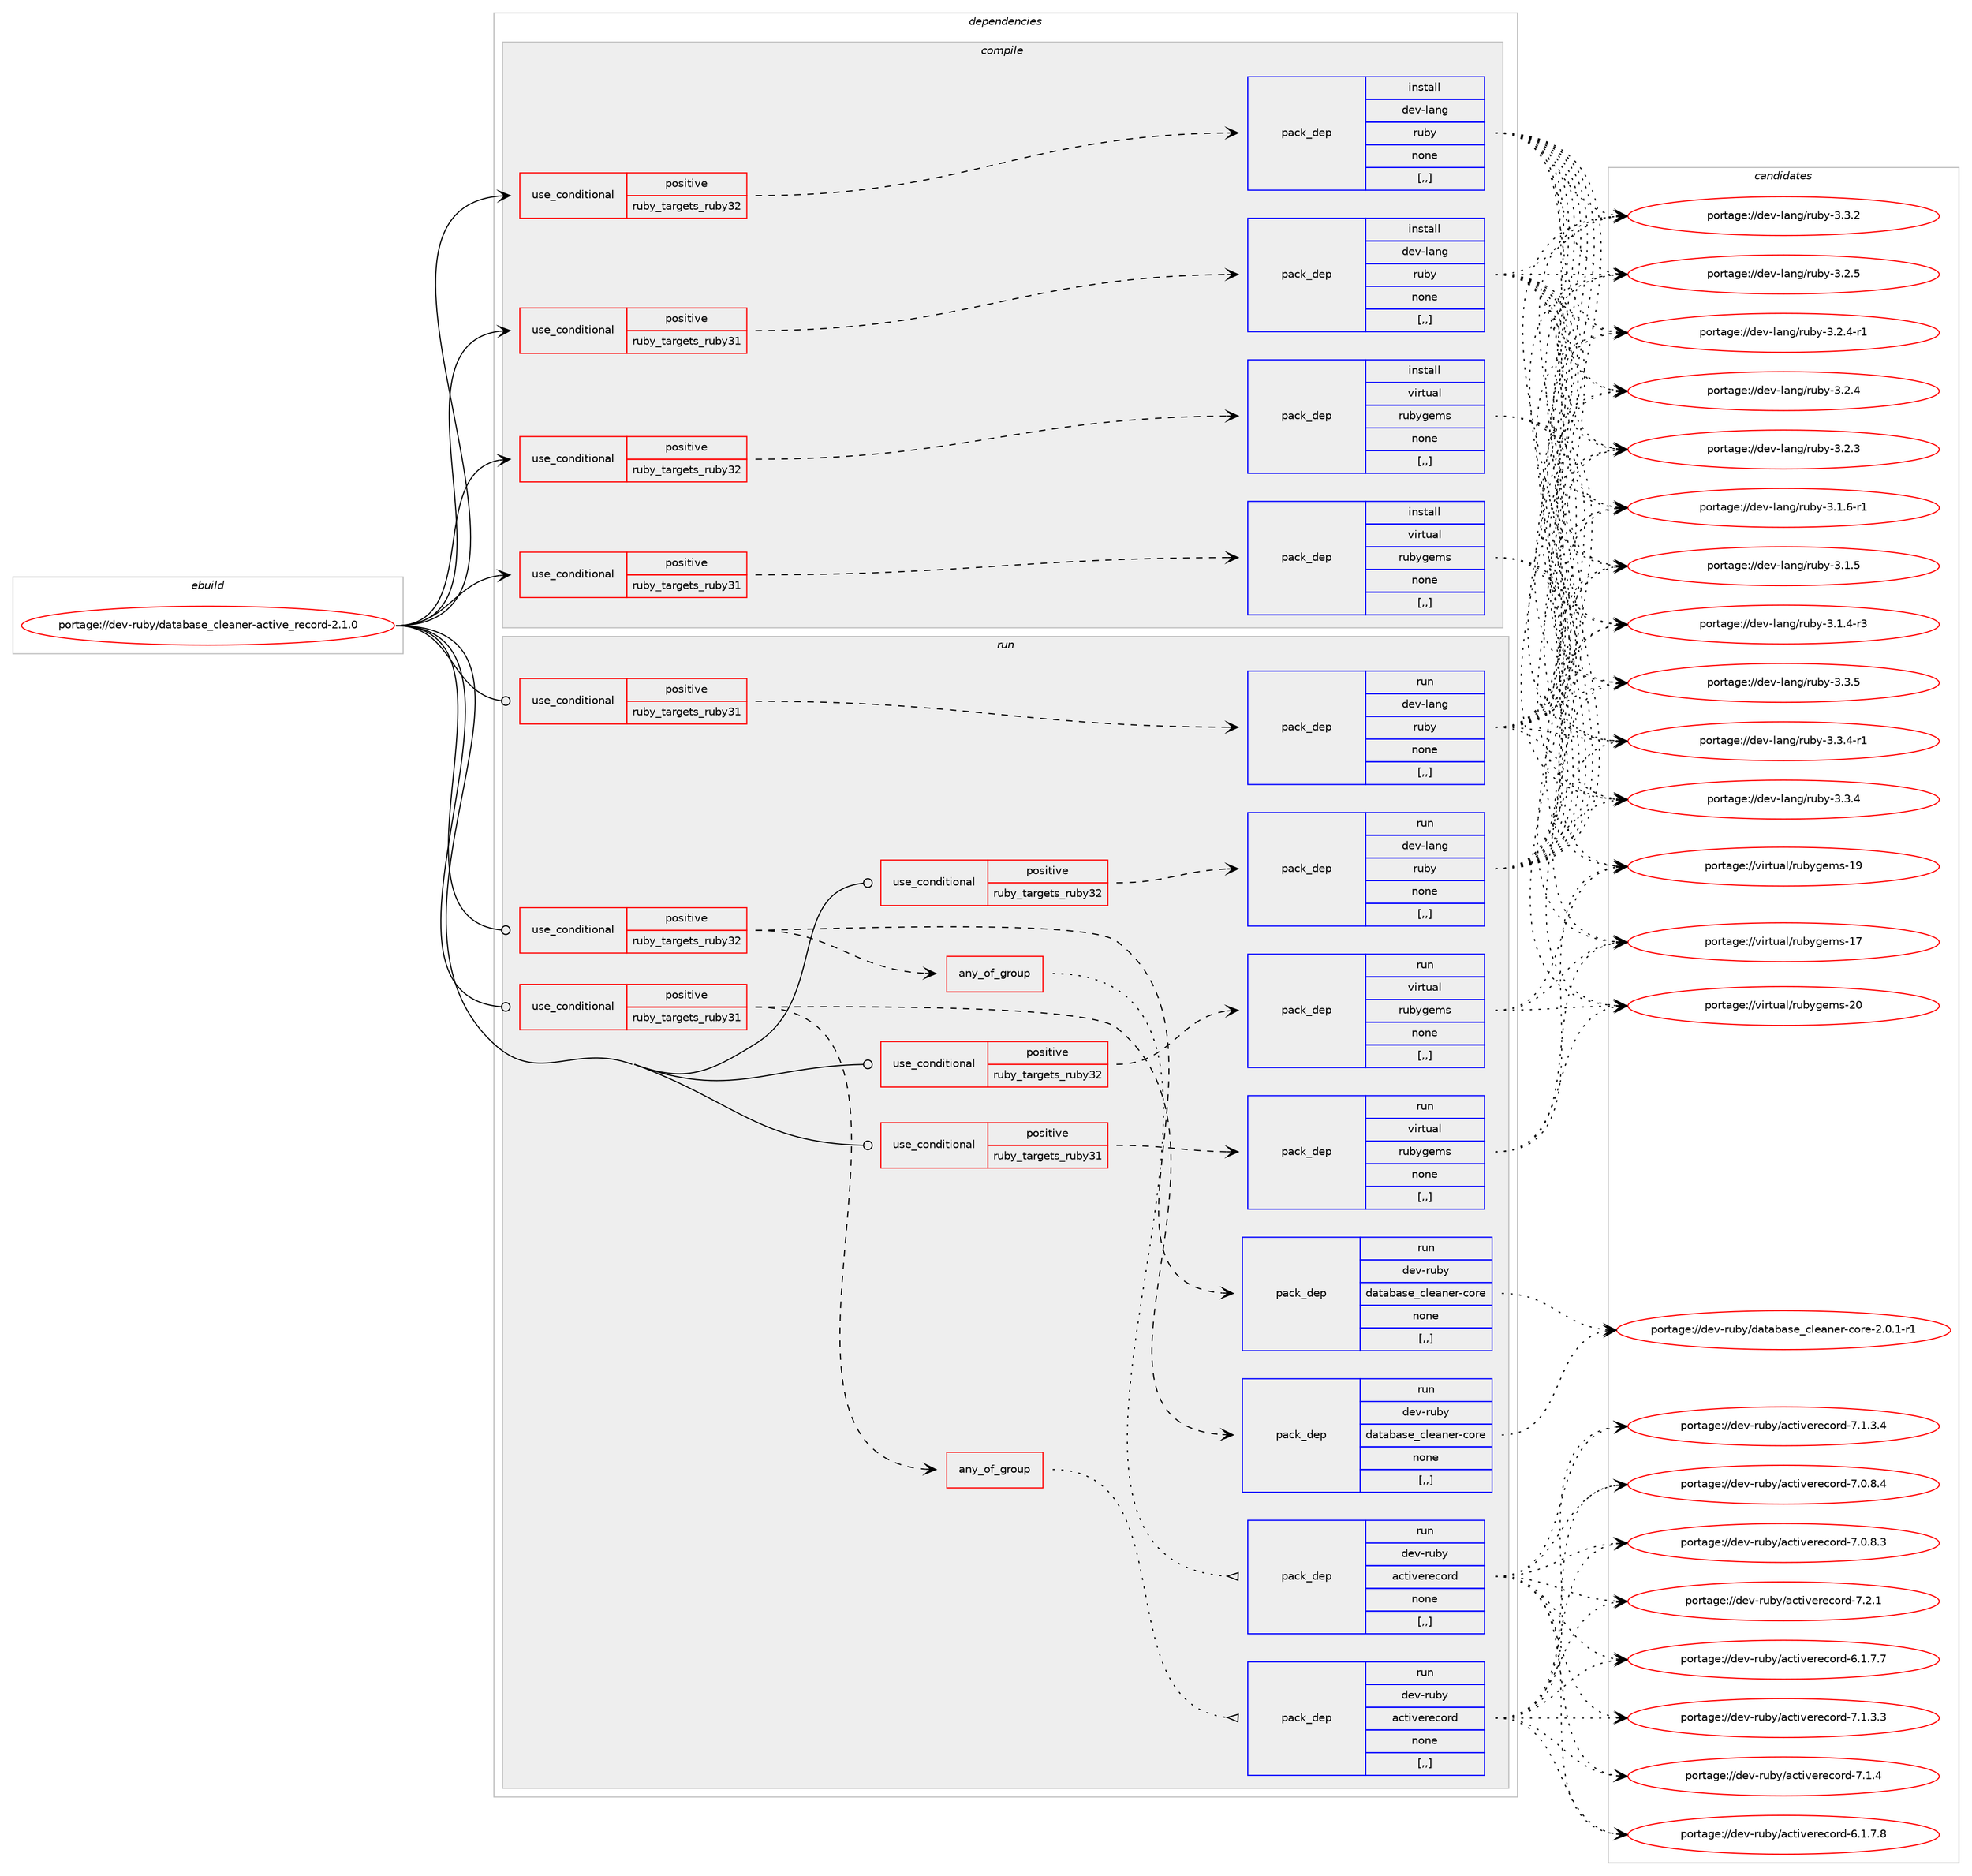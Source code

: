 digraph prolog {

# *************
# Graph options
# *************

newrank=true;
concentrate=true;
compound=true;
graph [rankdir=LR,fontname=Helvetica,fontsize=10,ranksep=1.5];#, ranksep=2.5, nodesep=0.2];
edge  [arrowhead=vee];
node  [fontname=Helvetica,fontsize=10];

# **********
# The ebuild
# **********

subgraph cluster_leftcol {
color=gray;
label=<<i>ebuild</i>>;
id [label="portage://dev-ruby/database_cleaner-active_record-2.1.0", color=red, width=4, href="../dev-ruby/database_cleaner-active_record-2.1.0.svg"];
}

# ****************
# The dependencies
# ****************

subgraph cluster_midcol {
color=gray;
label=<<i>dependencies</i>>;
subgraph cluster_compile {
fillcolor="#eeeeee";
style=filled;
label=<<i>compile</i>>;
subgraph cond177134 {
dependency676369 [label=<<TABLE BORDER="0" CELLBORDER="1" CELLSPACING="0" CELLPADDING="4"><TR><TD ROWSPAN="3" CELLPADDING="10">use_conditional</TD></TR><TR><TD>positive</TD></TR><TR><TD>ruby_targets_ruby31</TD></TR></TABLE>>, shape=none, color=red];
subgraph pack494346 {
dependency676370 [label=<<TABLE BORDER="0" CELLBORDER="1" CELLSPACING="0" CELLPADDING="4" WIDTH="220"><TR><TD ROWSPAN="6" CELLPADDING="30">pack_dep</TD></TR><TR><TD WIDTH="110">install</TD></TR><TR><TD>dev-lang</TD></TR><TR><TD>ruby</TD></TR><TR><TD>none</TD></TR><TR><TD>[,,]</TD></TR></TABLE>>, shape=none, color=blue];
}
dependency676369:e -> dependency676370:w [weight=20,style="dashed",arrowhead="vee"];
}
id:e -> dependency676369:w [weight=20,style="solid",arrowhead="vee"];
subgraph cond177135 {
dependency676371 [label=<<TABLE BORDER="0" CELLBORDER="1" CELLSPACING="0" CELLPADDING="4"><TR><TD ROWSPAN="3" CELLPADDING="10">use_conditional</TD></TR><TR><TD>positive</TD></TR><TR><TD>ruby_targets_ruby31</TD></TR></TABLE>>, shape=none, color=red];
subgraph pack494347 {
dependency676372 [label=<<TABLE BORDER="0" CELLBORDER="1" CELLSPACING="0" CELLPADDING="4" WIDTH="220"><TR><TD ROWSPAN="6" CELLPADDING="30">pack_dep</TD></TR><TR><TD WIDTH="110">install</TD></TR><TR><TD>virtual</TD></TR><TR><TD>rubygems</TD></TR><TR><TD>none</TD></TR><TR><TD>[,,]</TD></TR></TABLE>>, shape=none, color=blue];
}
dependency676371:e -> dependency676372:w [weight=20,style="dashed",arrowhead="vee"];
}
id:e -> dependency676371:w [weight=20,style="solid",arrowhead="vee"];
subgraph cond177136 {
dependency676373 [label=<<TABLE BORDER="0" CELLBORDER="1" CELLSPACING="0" CELLPADDING="4"><TR><TD ROWSPAN="3" CELLPADDING="10">use_conditional</TD></TR><TR><TD>positive</TD></TR><TR><TD>ruby_targets_ruby32</TD></TR></TABLE>>, shape=none, color=red];
subgraph pack494348 {
dependency676374 [label=<<TABLE BORDER="0" CELLBORDER="1" CELLSPACING="0" CELLPADDING="4" WIDTH="220"><TR><TD ROWSPAN="6" CELLPADDING="30">pack_dep</TD></TR><TR><TD WIDTH="110">install</TD></TR><TR><TD>dev-lang</TD></TR><TR><TD>ruby</TD></TR><TR><TD>none</TD></TR><TR><TD>[,,]</TD></TR></TABLE>>, shape=none, color=blue];
}
dependency676373:e -> dependency676374:w [weight=20,style="dashed",arrowhead="vee"];
}
id:e -> dependency676373:w [weight=20,style="solid",arrowhead="vee"];
subgraph cond177137 {
dependency676375 [label=<<TABLE BORDER="0" CELLBORDER="1" CELLSPACING="0" CELLPADDING="4"><TR><TD ROWSPAN="3" CELLPADDING="10">use_conditional</TD></TR><TR><TD>positive</TD></TR><TR><TD>ruby_targets_ruby32</TD></TR></TABLE>>, shape=none, color=red];
subgraph pack494349 {
dependency676376 [label=<<TABLE BORDER="0" CELLBORDER="1" CELLSPACING="0" CELLPADDING="4" WIDTH="220"><TR><TD ROWSPAN="6" CELLPADDING="30">pack_dep</TD></TR><TR><TD WIDTH="110">install</TD></TR><TR><TD>virtual</TD></TR><TR><TD>rubygems</TD></TR><TR><TD>none</TD></TR><TR><TD>[,,]</TD></TR></TABLE>>, shape=none, color=blue];
}
dependency676375:e -> dependency676376:w [weight=20,style="dashed",arrowhead="vee"];
}
id:e -> dependency676375:w [weight=20,style="solid",arrowhead="vee"];
}
subgraph cluster_compileandrun {
fillcolor="#eeeeee";
style=filled;
label=<<i>compile and run</i>>;
}
subgraph cluster_run {
fillcolor="#eeeeee";
style=filled;
label=<<i>run</i>>;
subgraph cond177138 {
dependency676377 [label=<<TABLE BORDER="0" CELLBORDER="1" CELLSPACING="0" CELLPADDING="4"><TR><TD ROWSPAN="3" CELLPADDING="10">use_conditional</TD></TR><TR><TD>positive</TD></TR><TR><TD>ruby_targets_ruby31</TD></TR></TABLE>>, shape=none, color=red];
subgraph any4508 {
dependency676378 [label=<<TABLE BORDER="0" CELLBORDER="1" CELLSPACING="0" CELLPADDING="4"><TR><TD CELLPADDING="10">any_of_group</TD></TR></TABLE>>, shape=none, color=red];subgraph pack494350 {
dependency676379 [label=<<TABLE BORDER="0" CELLBORDER="1" CELLSPACING="0" CELLPADDING="4" WIDTH="220"><TR><TD ROWSPAN="6" CELLPADDING="30">pack_dep</TD></TR><TR><TD WIDTH="110">run</TD></TR><TR><TD>dev-ruby</TD></TR><TR><TD>activerecord</TD></TR><TR><TD>none</TD></TR><TR><TD>[,,]</TD></TR></TABLE>>, shape=none, color=blue];
}
dependency676378:e -> dependency676379:w [weight=20,style="dotted",arrowhead="oinv"];
}
dependency676377:e -> dependency676378:w [weight=20,style="dashed",arrowhead="vee"];
subgraph pack494351 {
dependency676380 [label=<<TABLE BORDER="0" CELLBORDER="1" CELLSPACING="0" CELLPADDING="4" WIDTH="220"><TR><TD ROWSPAN="6" CELLPADDING="30">pack_dep</TD></TR><TR><TD WIDTH="110">run</TD></TR><TR><TD>dev-ruby</TD></TR><TR><TD>database_cleaner-core</TD></TR><TR><TD>none</TD></TR><TR><TD>[,,]</TD></TR></TABLE>>, shape=none, color=blue];
}
dependency676377:e -> dependency676380:w [weight=20,style="dashed",arrowhead="vee"];
}
id:e -> dependency676377:w [weight=20,style="solid",arrowhead="odot"];
subgraph cond177139 {
dependency676381 [label=<<TABLE BORDER="0" CELLBORDER="1" CELLSPACING="0" CELLPADDING="4"><TR><TD ROWSPAN="3" CELLPADDING="10">use_conditional</TD></TR><TR><TD>positive</TD></TR><TR><TD>ruby_targets_ruby31</TD></TR></TABLE>>, shape=none, color=red];
subgraph pack494352 {
dependency676382 [label=<<TABLE BORDER="0" CELLBORDER="1" CELLSPACING="0" CELLPADDING="4" WIDTH="220"><TR><TD ROWSPAN="6" CELLPADDING="30">pack_dep</TD></TR><TR><TD WIDTH="110">run</TD></TR><TR><TD>dev-lang</TD></TR><TR><TD>ruby</TD></TR><TR><TD>none</TD></TR><TR><TD>[,,]</TD></TR></TABLE>>, shape=none, color=blue];
}
dependency676381:e -> dependency676382:w [weight=20,style="dashed",arrowhead="vee"];
}
id:e -> dependency676381:w [weight=20,style="solid",arrowhead="odot"];
subgraph cond177140 {
dependency676383 [label=<<TABLE BORDER="0" CELLBORDER="1" CELLSPACING="0" CELLPADDING="4"><TR><TD ROWSPAN="3" CELLPADDING="10">use_conditional</TD></TR><TR><TD>positive</TD></TR><TR><TD>ruby_targets_ruby31</TD></TR></TABLE>>, shape=none, color=red];
subgraph pack494353 {
dependency676384 [label=<<TABLE BORDER="0" CELLBORDER="1" CELLSPACING="0" CELLPADDING="4" WIDTH="220"><TR><TD ROWSPAN="6" CELLPADDING="30">pack_dep</TD></TR><TR><TD WIDTH="110">run</TD></TR><TR><TD>virtual</TD></TR><TR><TD>rubygems</TD></TR><TR><TD>none</TD></TR><TR><TD>[,,]</TD></TR></TABLE>>, shape=none, color=blue];
}
dependency676383:e -> dependency676384:w [weight=20,style="dashed",arrowhead="vee"];
}
id:e -> dependency676383:w [weight=20,style="solid",arrowhead="odot"];
subgraph cond177141 {
dependency676385 [label=<<TABLE BORDER="0" CELLBORDER="1" CELLSPACING="0" CELLPADDING="4"><TR><TD ROWSPAN="3" CELLPADDING="10">use_conditional</TD></TR><TR><TD>positive</TD></TR><TR><TD>ruby_targets_ruby32</TD></TR></TABLE>>, shape=none, color=red];
subgraph any4509 {
dependency676386 [label=<<TABLE BORDER="0" CELLBORDER="1" CELLSPACING="0" CELLPADDING="4"><TR><TD CELLPADDING="10">any_of_group</TD></TR></TABLE>>, shape=none, color=red];subgraph pack494354 {
dependency676387 [label=<<TABLE BORDER="0" CELLBORDER="1" CELLSPACING="0" CELLPADDING="4" WIDTH="220"><TR><TD ROWSPAN="6" CELLPADDING="30">pack_dep</TD></TR><TR><TD WIDTH="110">run</TD></TR><TR><TD>dev-ruby</TD></TR><TR><TD>activerecord</TD></TR><TR><TD>none</TD></TR><TR><TD>[,,]</TD></TR></TABLE>>, shape=none, color=blue];
}
dependency676386:e -> dependency676387:w [weight=20,style="dotted",arrowhead="oinv"];
}
dependency676385:e -> dependency676386:w [weight=20,style="dashed",arrowhead="vee"];
subgraph pack494355 {
dependency676388 [label=<<TABLE BORDER="0" CELLBORDER="1" CELLSPACING="0" CELLPADDING="4" WIDTH="220"><TR><TD ROWSPAN="6" CELLPADDING="30">pack_dep</TD></TR><TR><TD WIDTH="110">run</TD></TR><TR><TD>dev-ruby</TD></TR><TR><TD>database_cleaner-core</TD></TR><TR><TD>none</TD></TR><TR><TD>[,,]</TD></TR></TABLE>>, shape=none, color=blue];
}
dependency676385:e -> dependency676388:w [weight=20,style="dashed",arrowhead="vee"];
}
id:e -> dependency676385:w [weight=20,style="solid",arrowhead="odot"];
subgraph cond177142 {
dependency676389 [label=<<TABLE BORDER="0" CELLBORDER="1" CELLSPACING="0" CELLPADDING="4"><TR><TD ROWSPAN="3" CELLPADDING="10">use_conditional</TD></TR><TR><TD>positive</TD></TR><TR><TD>ruby_targets_ruby32</TD></TR></TABLE>>, shape=none, color=red];
subgraph pack494356 {
dependency676390 [label=<<TABLE BORDER="0" CELLBORDER="1" CELLSPACING="0" CELLPADDING="4" WIDTH="220"><TR><TD ROWSPAN="6" CELLPADDING="30">pack_dep</TD></TR><TR><TD WIDTH="110">run</TD></TR><TR><TD>dev-lang</TD></TR><TR><TD>ruby</TD></TR><TR><TD>none</TD></TR><TR><TD>[,,]</TD></TR></TABLE>>, shape=none, color=blue];
}
dependency676389:e -> dependency676390:w [weight=20,style="dashed",arrowhead="vee"];
}
id:e -> dependency676389:w [weight=20,style="solid",arrowhead="odot"];
subgraph cond177143 {
dependency676391 [label=<<TABLE BORDER="0" CELLBORDER="1" CELLSPACING="0" CELLPADDING="4"><TR><TD ROWSPAN="3" CELLPADDING="10">use_conditional</TD></TR><TR><TD>positive</TD></TR><TR><TD>ruby_targets_ruby32</TD></TR></TABLE>>, shape=none, color=red];
subgraph pack494357 {
dependency676392 [label=<<TABLE BORDER="0" CELLBORDER="1" CELLSPACING="0" CELLPADDING="4" WIDTH="220"><TR><TD ROWSPAN="6" CELLPADDING="30">pack_dep</TD></TR><TR><TD WIDTH="110">run</TD></TR><TR><TD>virtual</TD></TR><TR><TD>rubygems</TD></TR><TR><TD>none</TD></TR><TR><TD>[,,]</TD></TR></TABLE>>, shape=none, color=blue];
}
dependency676391:e -> dependency676392:w [weight=20,style="dashed",arrowhead="vee"];
}
id:e -> dependency676391:w [weight=20,style="solid",arrowhead="odot"];
}
}

# **************
# The candidates
# **************

subgraph cluster_choices {
rank=same;
color=gray;
label=<<i>candidates</i>>;

subgraph choice494346 {
color=black;
nodesep=1;
choice10010111845108971101034711411798121455146514653 [label="portage://dev-lang/ruby-3.3.5", color=red, width=4,href="../dev-lang/ruby-3.3.5.svg"];
choice100101118451089711010347114117981214551465146524511449 [label="portage://dev-lang/ruby-3.3.4-r1", color=red, width=4,href="../dev-lang/ruby-3.3.4-r1.svg"];
choice10010111845108971101034711411798121455146514652 [label="portage://dev-lang/ruby-3.3.4", color=red, width=4,href="../dev-lang/ruby-3.3.4.svg"];
choice10010111845108971101034711411798121455146514650 [label="portage://dev-lang/ruby-3.3.2", color=red, width=4,href="../dev-lang/ruby-3.3.2.svg"];
choice10010111845108971101034711411798121455146504653 [label="portage://dev-lang/ruby-3.2.5", color=red, width=4,href="../dev-lang/ruby-3.2.5.svg"];
choice100101118451089711010347114117981214551465046524511449 [label="portage://dev-lang/ruby-3.2.4-r1", color=red, width=4,href="../dev-lang/ruby-3.2.4-r1.svg"];
choice10010111845108971101034711411798121455146504652 [label="portage://dev-lang/ruby-3.2.4", color=red, width=4,href="../dev-lang/ruby-3.2.4.svg"];
choice10010111845108971101034711411798121455146504651 [label="portage://dev-lang/ruby-3.2.3", color=red, width=4,href="../dev-lang/ruby-3.2.3.svg"];
choice100101118451089711010347114117981214551464946544511449 [label="portage://dev-lang/ruby-3.1.6-r1", color=red, width=4,href="../dev-lang/ruby-3.1.6-r1.svg"];
choice10010111845108971101034711411798121455146494653 [label="portage://dev-lang/ruby-3.1.5", color=red, width=4,href="../dev-lang/ruby-3.1.5.svg"];
choice100101118451089711010347114117981214551464946524511451 [label="portage://dev-lang/ruby-3.1.4-r3", color=red, width=4,href="../dev-lang/ruby-3.1.4-r3.svg"];
dependency676370:e -> choice10010111845108971101034711411798121455146514653:w [style=dotted,weight="100"];
dependency676370:e -> choice100101118451089711010347114117981214551465146524511449:w [style=dotted,weight="100"];
dependency676370:e -> choice10010111845108971101034711411798121455146514652:w [style=dotted,weight="100"];
dependency676370:e -> choice10010111845108971101034711411798121455146514650:w [style=dotted,weight="100"];
dependency676370:e -> choice10010111845108971101034711411798121455146504653:w [style=dotted,weight="100"];
dependency676370:e -> choice100101118451089711010347114117981214551465046524511449:w [style=dotted,weight="100"];
dependency676370:e -> choice10010111845108971101034711411798121455146504652:w [style=dotted,weight="100"];
dependency676370:e -> choice10010111845108971101034711411798121455146504651:w [style=dotted,weight="100"];
dependency676370:e -> choice100101118451089711010347114117981214551464946544511449:w [style=dotted,weight="100"];
dependency676370:e -> choice10010111845108971101034711411798121455146494653:w [style=dotted,weight="100"];
dependency676370:e -> choice100101118451089711010347114117981214551464946524511451:w [style=dotted,weight="100"];
}
subgraph choice494347 {
color=black;
nodesep=1;
choice118105114116117971084711411798121103101109115455048 [label="portage://virtual/rubygems-20", color=red, width=4,href="../virtual/rubygems-20.svg"];
choice118105114116117971084711411798121103101109115454957 [label="portage://virtual/rubygems-19", color=red, width=4,href="../virtual/rubygems-19.svg"];
choice118105114116117971084711411798121103101109115454955 [label="portage://virtual/rubygems-17", color=red, width=4,href="../virtual/rubygems-17.svg"];
dependency676372:e -> choice118105114116117971084711411798121103101109115455048:w [style=dotted,weight="100"];
dependency676372:e -> choice118105114116117971084711411798121103101109115454957:w [style=dotted,weight="100"];
dependency676372:e -> choice118105114116117971084711411798121103101109115454955:w [style=dotted,weight="100"];
}
subgraph choice494348 {
color=black;
nodesep=1;
choice10010111845108971101034711411798121455146514653 [label="portage://dev-lang/ruby-3.3.5", color=red, width=4,href="../dev-lang/ruby-3.3.5.svg"];
choice100101118451089711010347114117981214551465146524511449 [label="portage://dev-lang/ruby-3.3.4-r1", color=red, width=4,href="../dev-lang/ruby-3.3.4-r1.svg"];
choice10010111845108971101034711411798121455146514652 [label="portage://dev-lang/ruby-3.3.4", color=red, width=4,href="../dev-lang/ruby-3.3.4.svg"];
choice10010111845108971101034711411798121455146514650 [label="portage://dev-lang/ruby-3.3.2", color=red, width=4,href="../dev-lang/ruby-3.3.2.svg"];
choice10010111845108971101034711411798121455146504653 [label="portage://dev-lang/ruby-3.2.5", color=red, width=4,href="../dev-lang/ruby-3.2.5.svg"];
choice100101118451089711010347114117981214551465046524511449 [label="portage://dev-lang/ruby-3.2.4-r1", color=red, width=4,href="../dev-lang/ruby-3.2.4-r1.svg"];
choice10010111845108971101034711411798121455146504652 [label="portage://dev-lang/ruby-3.2.4", color=red, width=4,href="../dev-lang/ruby-3.2.4.svg"];
choice10010111845108971101034711411798121455146504651 [label="portage://dev-lang/ruby-3.2.3", color=red, width=4,href="../dev-lang/ruby-3.2.3.svg"];
choice100101118451089711010347114117981214551464946544511449 [label="portage://dev-lang/ruby-3.1.6-r1", color=red, width=4,href="../dev-lang/ruby-3.1.6-r1.svg"];
choice10010111845108971101034711411798121455146494653 [label="portage://dev-lang/ruby-3.1.5", color=red, width=4,href="../dev-lang/ruby-3.1.5.svg"];
choice100101118451089711010347114117981214551464946524511451 [label="portage://dev-lang/ruby-3.1.4-r3", color=red, width=4,href="../dev-lang/ruby-3.1.4-r3.svg"];
dependency676374:e -> choice10010111845108971101034711411798121455146514653:w [style=dotted,weight="100"];
dependency676374:e -> choice100101118451089711010347114117981214551465146524511449:w [style=dotted,weight="100"];
dependency676374:e -> choice10010111845108971101034711411798121455146514652:w [style=dotted,weight="100"];
dependency676374:e -> choice10010111845108971101034711411798121455146514650:w [style=dotted,weight="100"];
dependency676374:e -> choice10010111845108971101034711411798121455146504653:w [style=dotted,weight="100"];
dependency676374:e -> choice100101118451089711010347114117981214551465046524511449:w [style=dotted,weight="100"];
dependency676374:e -> choice10010111845108971101034711411798121455146504652:w [style=dotted,weight="100"];
dependency676374:e -> choice10010111845108971101034711411798121455146504651:w [style=dotted,weight="100"];
dependency676374:e -> choice100101118451089711010347114117981214551464946544511449:w [style=dotted,weight="100"];
dependency676374:e -> choice10010111845108971101034711411798121455146494653:w [style=dotted,weight="100"];
dependency676374:e -> choice100101118451089711010347114117981214551464946524511451:w [style=dotted,weight="100"];
}
subgraph choice494349 {
color=black;
nodesep=1;
choice118105114116117971084711411798121103101109115455048 [label="portage://virtual/rubygems-20", color=red, width=4,href="../virtual/rubygems-20.svg"];
choice118105114116117971084711411798121103101109115454957 [label="portage://virtual/rubygems-19", color=red, width=4,href="../virtual/rubygems-19.svg"];
choice118105114116117971084711411798121103101109115454955 [label="portage://virtual/rubygems-17", color=red, width=4,href="../virtual/rubygems-17.svg"];
dependency676376:e -> choice118105114116117971084711411798121103101109115455048:w [style=dotted,weight="100"];
dependency676376:e -> choice118105114116117971084711411798121103101109115454957:w [style=dotted,weight="100"];
dependency676376:e -> choice118105114116117971084711411798121103101109115454955:w [style=dotted,weight="100"];
}
subgraph choice494350 {
color=black;
nodesep=1;
choice100101118451141179812147979911610511810111410199111114100455546504649 [label="portage://dev-ruby/activerecord-7.2.1", color=red, width=4,href="../dev-ruby/activerecord-7.2.1.svg"];
choice100101118451141179812147979911610511810111410199111114100455546494652 [label="portage://dev-ruby/activerecord-7.1.4", color=red, width=4,href="../dev-ruby/activerecord-7.1.4.svg"];
choice1001011184511411798121479799116105118101114101991111141004555464946514652 [label="portage://dev-ruby/activerecord-7.1.3.4", color=red, width=4,href="../dev-ruby/activerecord-7.1.3.4.svg"];
choice1001011184511411798121479799116105118101114101991111141004555464946514651 [label="portage://dev-ruby/activerecord-7.1.3.3", color=red, width=4,href="../dev-ruby/activerecord-7.1.3.3.svg"];
choice1001011184511411798121479799116105118101114101991111141004555464846564652 [label="portage://dev-ruby/activerecord-7.0.8.4", color=red, width=4,href="../dev-ruby/activerecord-7.0.8.4.svg"];
choice1001011184511411798121479799116105118101114101991111141004555464846564651 [label="portage://dev-ruby/activerecord-7.0.8.3", color=red, width=4,href="../dev-ruby/activerecord-7.0.8.3.svg"];
choice1001011184511411798121479799116105118101114101991111141004554464946554656 [label="portage://dev-ruby/activerecord-6.1.7.8", color=red, width=4,href="../dev-ruby/activerecord-6.1.7.8.svg"];
choice1001011184511411798121479799116105118101114101991111141004554464946554655 [label="portage://dev-ruby/activerecord-6.1.7.7", color=red, width=4,href="../dev-ruby/activerecord-6.1.7.7.svg"];
dependency676379:e -> choice100101118451141179812147979911610511810111410199111114100455546504649:w [style=dotted,weight="100"];
dependency676379:e -> choice100101118451141179812147979911610511810111410199111114100455546494652:w [style=dotted,weight="100"];
dependency676379:e -> choice1001011184511411798121479799116105118101114101991111141004555464946514652:w [style=dotted,weight="100"];
dependency676379:e -> choice1001011184511411798121479799116105118101114101991111141004555464946514651:w [style=dotted,weight="100"];
dependency676379:e -> choice1001011184511411798121479799116105118101114101991111141004555464846564652:w [style=dotted,weight="100"];
dependency676379:e -> choice1001011184511411798121479799116105118101114101991111141004555464846564651:w [style=dotted,weight="100"];
dependency676379:e -> choice1001011184511411798121479799116105118101114101991111141004554464946554656:w [style=dotted,weight="100"];
dependency676379:e -> choice1001011184511411798121479799116105118101114101991111141004554464946554655:w [style=dotted,weight="100"];
}
subgraph choice494351 {
color=black;
nodesep=1;
choice1001011184511411798121471009711697989711510195991081019711010111445991111141014550464846494511449 [label="portage://dev-ruby/database_cleaner-core-2.0.1-r1", color=red, width=4,href="../dev-ruby/database_cleaner-core-2.0.1-r1.svg"];
dependency676380:e -> choice1001011184511411798121471009711697989711510195991081019711010111445991111141014550464846494511449:w [style=dotted,weight="100"];
}
subgraph choice494352 {
color=black;
nodesep=1;
choice10010111845108971101034711411798121455146514653 [label="portage://dev-lang/ruby-3.3.5", color=red, width=4,href="../dev-lang/ruby-3.3.5.svg"];
choice100101118451089711010347114117981214551465146524511449 [label="portage://dev-lang/ruby-3.3.4-r1", color=red, width=4,href="../dev-lang/ruby-3.3.4-r1.svg"];
choice10010111845108971101034711411798121455146514652 [label="portage://dev-lang/ruby-3.3.4", color=red, width=4,href="../dev-lang/ruby-3.3.4.svg"];
choice10010111845108971101034711411798121455146514650 [label="portage://dev-lang/ruby-3.3.2", color=red, width=4,href="../dev-lang/ruby-3.3.2.svg"];
choice10010111845108971101034711411798121455146504653 [label="portage://dev-lang/ruby-3.2.5", color=red, width=4,href="../dev-lang/ruby-3.2.5.svg"];
choice100101118451089711010347114117981214551465046524511449 [label="portage://dev-lang/ruby-3.2.4-r1", color=red, width=4,href="../dev-lang/ruby-3.2.4-r1.svg"];
choice10010111845108971101034711411798121455146504652 [label="portage://dev-lang/ruby-3.2.4", color=red, width=4,href="../dev-lang/ruby-3.2.4.svg"];
choice10010111845108971101034711411798121455146504651 [label="portage://dev-lang/ruby-3.2.3", color=red, width=4,href="../dev-lang/ruby-3.2.3.svg"];
choice100101118451089711010347114117981214551464946544511449 [label="portage://dev-lang/ruby-3.1.6-r1", color=red, width=4,href="../dev-lang/ruby-3.1.6-r1.svg"];
choice10010111845108971101034711411798121455146494653 [label="portage://dev-lang/ruby-3.1.5", color=red, width=4,href="../dev-lang/ruby-3.1.5.svg"];
choice100101118451089711010347114117981214551464946524511451 [label="portage://dev-lang/ruby-3.1.4-r3", color=red, width=4,href="../dev-lang/ruby-3.1.4-r3.svg"];
dependency676382:e -> choice10010111845108971101034711411798121455146514653:w [style=dotted,weight="100"];
dependency676382:e -> choice100101118451089711010347114117981214551465146524511449:w [style=dotted,weight="100"];
dependency676382:e -> choice10010111845108971101034711411798121455146514652:w [style=dotted,weight="100"];
dependency676382:e -> choice10010111845108971101034711411798121455146514650:w [style=dotted,weight="100"];
dependency676382:e -> choice10010111845108971101034711411798121455146504653:w [style=dotted,weight="100"];
dependency676382:e -> choice100101118451089711010347114117981214551465046524511449:w [style=dotted,weight="100"];
dependency676382:e -> choice10010111845108971101034711411798121455146504652:w [style=dotted,weight="100"];
dependency676382:e -> choice10010111845108971101034711411798121455146504651:w [style=dotted,weight="100"];
dependency676382:e -> choice100101118451089711010347114117981214551464946544511449:w [style=dotted,weight="100"];
dependency676382:e -> choice10010111845108971101034711411798121455146494653:w [style=dotted,weight="100"];
dependency676382:e -> choice100101118451089711010347114117981214551464946524511451:w [style=dotted,weight="100"];
}
subgraph choice494353 {
color=black;
nodesep=1;
choice118105114116117971084711411798121103101109115455048 [label="portage://virtual/rubygems-20", color=red, width=4,href="../virtual/rubygems-20.svg"];
choice118105114116117971084711411798121103101109115454957 [label="portage://virtual/rubygems-19", color=red, width=4,href="../virtual/rubygems-19.svg"];
choice118105114116117971084711411798121103101109115454955 [label="portage://virtual/rubygems-17", color=red, width=4,href="../virtual/rubygems-17.svg"];
dependency676384:e -> choice118105114116117971084711411798121103101109115455048:w [style=dotted,weight="100"];
dependency676384:e -> choice118105114116117971084711411798121103101109115454957:w [style=dotted,weight="100"];
dependency676384:e -> choice118105114116117971084711411798121103101109115454955:w [style=dotted,weight="100"];
}
subgraph choice494354 {
color=black;
nodesep=1;
choice100101118451141179812147979911610511810111410199111114100455546504649 [label="portage://dev-ruby/activerecord-7.2.1", color=red, width=4,href="../dev-ruby/activerecord-7.2.1.svg"];
choice100101118451141179812147979911610511810111410199111114100455546494652 [label="portage://dev-ruby/activerecord-7.1.4", color=red, width=4,href="../dev-ruby/activerecord-7.1.4.svg"];
choice1001011184511411798121479799116105118101114101991111141004555464946514652 [label="portage://dev-ruby/activerecord-7.1.3.4", color=red, width=4,href="../dev-ruby/activerecord-7.1.3.4.svg"];
choice1001011184511411798121479799116105118101114101991111141004555464946514651 [label="portage://dev-ruby/activerecord-7.1.3.3", color=red, width=4,href="../dev-ruby/activerecord-7.1.3.3.svg"];
choice1001011184511411798121479799116105118101114101991111141004555464846564652 [label="portage://dev-ruby/activerecord-7.0.8.4", color=red, width=4,href="../dev-ruby/activerecord-7.0.8.4.svg"];
choice1001011184511411798121479799116105118101114101991111141004555464846564651 [label="portage://dev-ruby/activerecord-7.0.8.3", color=red, width=4,href="../dev-ruby/activerecord-7.0.8.3.svg"];
choice1001011184511411798121479799116105118101114101991111141004554464946554656 [label="portage://dev-ruby/activerecord-6.1.7.8", color=red, width=4,href="../dev-ruby/activerecord-6.1.7.8.svg"];
choice1001011184511411798121479799116105118101114101991111141004554464946554655 [label="portage://dev-ruby/activerecord-6.1.7.7", color=red, width=4,href="../dev-ruby/activerecord-6.1.7.7.svg"];
dependency676387:e -> choice100101118451141179812147979911610511810111410199111114100455546504649:w [style=dotted,weight="100"];
dependency676387:e -> choice100101118451141179812147979911610511810111410199111114100455546494652:w [style=dotted,weight="100"];
dependency676387:e -> choice1001011184511411798121479799116105118101114101991111141004555464946514652:w [style=dotted,weight="100"];
dependency676387:e -> choice1001011184511411798121479799116105118101114101991111141004555464946514651:w [style=dotted,weight="100"];
dependency676387:e -> choice1001011184511411798121479799116105118101114101991111141004555464846564652:w [style=dotted,weight="100"];
dependency676387:e -> choice1001011184511411798121479799116105118101114101991111141004555464846564651:w [style=dotted,weight="100"];
dependency676387:e -> choice1001011184511411798121479799116105118101114101991111141004554464946554656:w [style=dotted,weight="100"];
dependency676387:e -> choice1001011184511411798121479799116105118101114101991111141004554464946554655:w [style=dotted,weight="100"];
}
subgraph choice494355 {
color=black;
nodesep=1;
choice1001011184511411798121471009711697989711510195991081019711010111445991111141014550464846494511449 [label="portage://dev-ruby/database_cleaner-core-2.0.1-r1", color=red, width=4,href="../dev-ruby/database_cleaner-core-2.0.1-r1.svg"];
dependency676388:e -> choice1001011184511411798121471009711697989711510195991081019711010111445991111141014550464846494511449:w [style=dotted,weight="100"];
}
subgraph choice494356 {
color=black;
nodesep=1;
choice10010111845108971101034711411798121455146514653 [label="portage://dev-lang/ruby-3.3.5", color=red, width=4,href="../dev-lang/ruby-3.3.5.svg"];
choice100101118451089711010347114117981214551465146524511449 [label="portage://dev-lang/ruby-3.3.4-r1", color=red, width=4,href="../dev-lang/ruby-3.3.4-r1.svg"];
choice10010111845108971101034711411798121455146514652 [label="portage://dev-lang/ruby-3.3.4", color=red, width=4,href="../dev-lang/ruby-3.3.4.svg"];
choice10010111845108971101034711411798121455146514650 [label="portage://dev-lang/ruby-3.3.2", color=red, width=4,href="../dev-lang/ruby-3.3.2.svg"];
choice10010111845108971101034711411798121455146504653 [label="portage://dev-lang/ruby-3.2.5", color=red, width=4,href="../dev-lang/ruby-3.2.5.svg"];
choice100101118451089711010347114117981214551465046524511449 [label="portage://dev-lang/ruby-3.2.4-r1", color=red, width=4,href="../dev-lang/ruby-3.2.4-r1.svg"];
choice10010111845108971101034711411798121455146504652 [label="portage://dev-lang/ruby-3.2.4", color=red, width=4,href="../dev-lang/ruby-3.2.4.svg"];
choice10010111845108971101034711411798121455146504651 [label="portage://dev-lang/ruby-3.2.3", color=red, width=4,href="../dev-lang/ruby-3.2.3.svg"];
choice100101118451089711010347114117981214551464946544511449 [label="portage://dev-lang/ruby-3.1.6-r1", color=red, width=4,href="../dev-lang/ruby-3.1.6-r1.svg"];
choice10010111845108971101034711411798121455146494653 [label="portage://dev-lang/ruby-3.1.5", color=red, width=4,href="../dev-lang/ruby-3.1.5.svg"];
choice100101118451089711010347114117981214551464946524511451 [label="portage://dev-lang/ruby-3.1.4-r3", color=red, width=4,href="../dev-lang/ruby-3.1.4-r3.svg"];
dependency676390:e -> choice10010111845108971101034711411798121455146514653:w [style=dotted,weight="100"];
dependency676390:e -> choice100101118451089711010347114117981214551465146524511449:w [style=dotted,weight="100"];
dependency676390:e -> choice10010111845108971101034711411798121455146514652:w [style=dotted,weight="100"];
dependency676390:e -> choice10010111845108971101034711411798121455146514650:w [style=dotted,weight="100"];
dependency676390:e -> choice10010111845108971101034711411798121455146504653:w [style=dotted,weight="100"];
dependency676390:e -> choice100101118451089711010347114117981214551465046524511449:w [style=dotted,weight="100"];
dependency676390:e -> choice10010111845108971101034711411798121455146504652:w [style=dotted,weight="100"];
dependency676390:e -> choice10010111845108971101034711411798121455146504651:w [style=dotted,weight="100"];
dependency676390:e -> choice100101118451089711010347114117981214551464946544511449:w [style=dotted,weight="100"];
dependency676390:e -> choice10010111845108971101034711411798121455146494653:w [style=dotted,weight="100"];
dependency676390:e -> choice100101118451089711010347114117981214551464946524511451:w [style=dotted,weight="100"];
}
subgraph choice494357 {
color=black;
nodesep=1;
choice118105114116117971084711411798121103101109115455048 [label="portage://virtual/rubygems-20", color=red, width=4,href="../virtual/rubygems-20.svg"];
choice118105114116117971084711411798121103101109115454957 [label="portage://virtual/rubygems-19", color=red, width=4,href="../virtual/rubygems-19.svg"];
choice118105114116117971084711411798121103101109115454955 [label="portage://virtual/rubygems-17", color=red, width=4,href="../virtual/rubygems-17.svg"];
dependency676392:e -> choice118105114116117971084711411798121103101109115455048:w [style=dotted,weight="100"];
dependency676392:e -> choice118105114116117971084711411798121103101109115454957:w [style=dotted,weight="100"];
dependency676392:e -> choice118105114116117971084711411798121103101109115454955:w [style=dotted,weight="100"];
}
}

}
